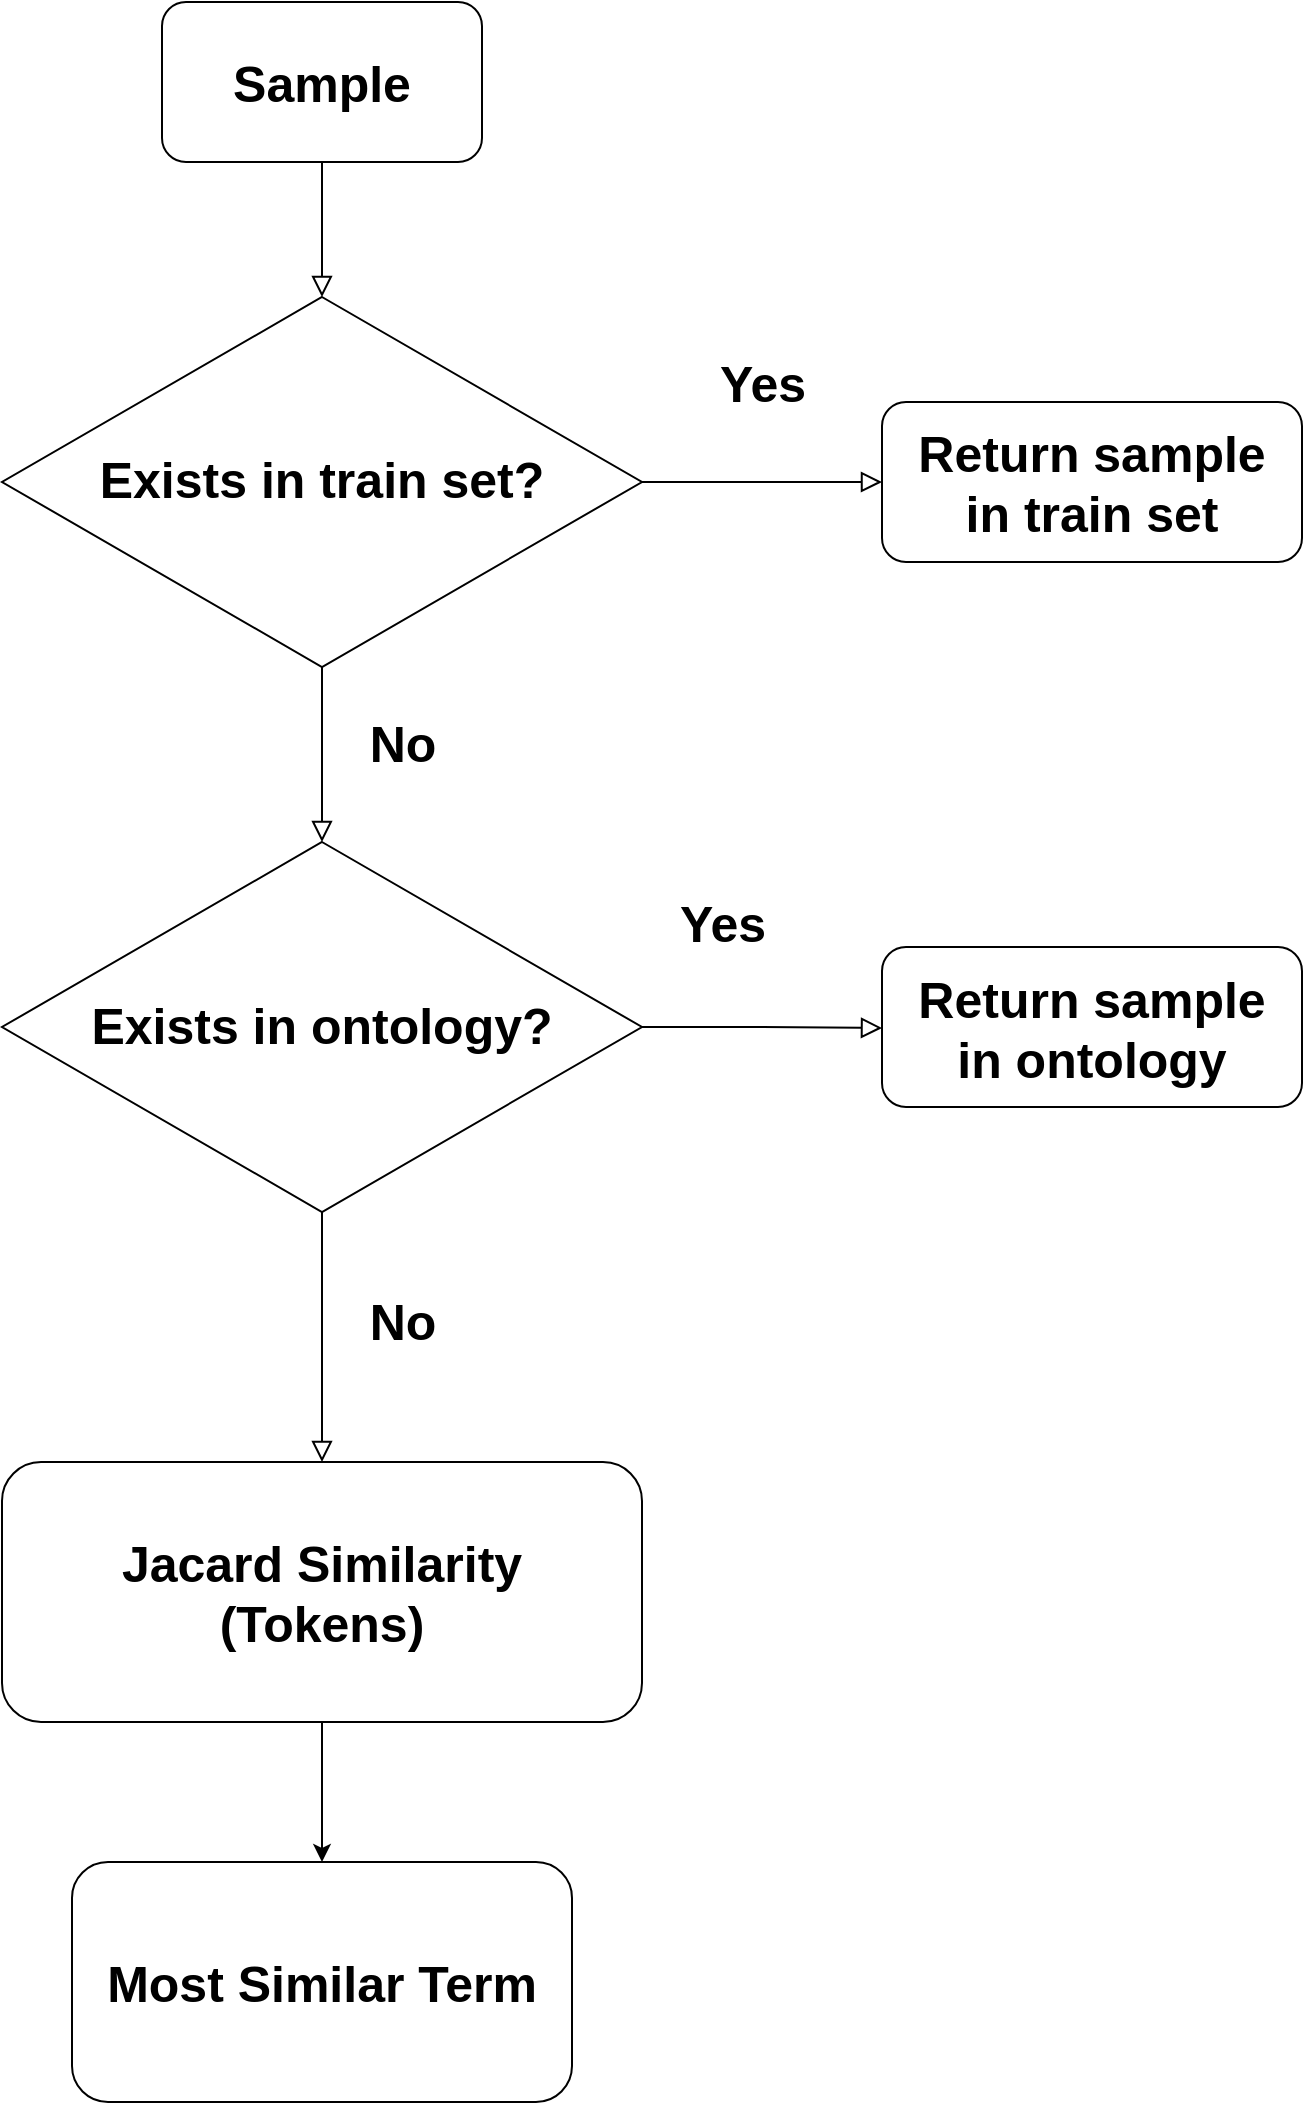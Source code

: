 <mxfile version="13.3.0" type="device"><diagram id="C5RBs43oDa-KdzZeNtuy" name="Page-1"><mxGraphModel dx="1038" dy="499" grid="1" gridSize="10" guides="1" tooltips="1" connect="1" arrows="1" fold="1" page="1" pageScale="1" pageWidth="827" pageHeight="1169" math="0" shadow="0"><root><mxCell id="WIyWlLk6GJQsqaUBKTNV-0"/><mxCell id="WIyWlLk6GJQsqaUBKTNV-1" parent="WIyWlLk6GJQsqaUBKTNV-0"/><mxCell id="WIyWlLk6GJQsqaUBKTNV-2" value="" style="rounded=0;html=1;jettySize=auto;orthogonalLoop=1;fontSize=11;endArrow=block;endFill=0;endSize=8;strokeWidth=1;shadow=0;labelBackgroundColor=none;edgeStyle=orthogonalEdgeStyle;entryX=0.5;entryY=0;entryDx=0;entryDy=0;" parent="WIyWlLk6GJQsqaUBKTNV-1" source="WIyWlLk6GJQsqaUBKTNV-3" target="WIyWlLk6GJQsqaUBKTNV-10" edge="1"><mxGeometry relative="1" as="geometry"><mxPoint x="220" y="170" as="targetPoint"/></mxGeometry></mxCell><mxCell id="WIyWlLk6GJQsqaUBKTNV-3" value="&lt;font style=&quot;font-size: 25px&quot;&gt;Sample&lt;/font&gt;" style="rounded=1;whiteSpace=wrap;html=1;fontSize=12;glass=0;strokeWidth=1;shadow=0;fontStyle=1" parent="WIyWlLk6GJQsqaUBKTNV-1" vertex="1"><mxGeometry x="180" y="40" width="160" height="80" as="geometry"/></mxCell><mxCell id="WIyWlLk6GJQsqaUBKTNV-8" value="No" style="rounded=0;html=1;jettySize=auto;orthogonalLoop=1;fontSize=25;endArrow=block;endFill=0;endSize=8;strokeWidth=1;shadow=0;labelBackgroundColor=none;edgeStyle=orthogonalEdgeStyle;fontStyle=1" parent="WIyWlLk6GJQsqaUBKTNV-1" source="WIyWlLk6GJQsqaUBKTNV-10" edge="1"><mxGeometry x="-0.143" y="40" relative="1" as="geometry"><mxPoint as="offset"/><mxPoint x="260" y="460" as="targetPoint"/></mxGeometry></mxCell><mxCell id="WIyWlLk6GJQsqaUBKTNV-9" value="Yes" style="edgeStyle=orthogonalEdgeStyle;rounded=0;html=1;jettySize=auto;orthogonalLoop=1;fontSize=25;endArrow=block;endFill=0;endSize=8;strokeWidth=1;shadow=0;labelBackgroundColor=none;fontStyle=1" parent="WIyWlLk6GJQsqaUBKTNV-1" source="WIyWlLk6GJQsqaUBKTNV-10" target="WIyWlLk6GJQsqaUBKTNV-12" edge="1"><mxGeometry y="50" relative="1" as="geometry"><mxPoint as="offset"/></mxGeometry></mxCell><mxCell id="WIyWlLk6GJQsqaUBKTNV-10" value="&lt;font style=&quot;font-size: 25px&quot;&gt;&lt;b&gt;Exists in train set?&lt;/b&gt;&lt;/font&gt;" style="rhombus;whiteSpace=wrap;html=1;shadow=0;fontFamily=Helvetica;fontSize=12;align=center;strokeWidth=1;spacing=6;spacingTop=-4;" parent="WIyWlLk6GJQsqaUBKTNV-1" vertex="1"><mxGeometry x="100" y="187.5" width="320" height="185" as="geometry"/></mxCell><mxCell id="WIyWlLk6GJQsqaUBKTNV-11" value="Most Similar Term" style="rounded=1;whiteSpace=wrap;html=1;fontSize=25;glass=0;strokeWidth=1;shadow=0;fontStyle=1" parent="WIyWlLk6GJQsqaUBKTNV-1" vertex="1"><mxGeometry x="135" y="970" width="250" height="120" as="geometry"/></mxCell><mxCell id="WIyWlLk6GJQsqaUBKTNV-12" value="Return sample &lt;br&gt;in train set" style="rounded=1;whiteSpace=wrap;html=1;fontSize=25;glass=0;strokeWidth=1;shadow=0;fontStyle=1" parent="WIyWlLk6GJQsqaUBKTNV-1" vertex="1"><mxGeometry x="540" y="240" width="210" height="80" as="geometry"/></mxCell><mxCell id="YZXrzL5z8bYQpQY1qDal-1" value="&lt;font style=&quot;font-size: 25px&quot;&gt;&lt;b&gt;Exists in ontology?&lt;/b&gt;&lt;/font&gt;" style="rhombus;whiteSpace=wrap;html=1;shadow=0;fontFamily=Helvetica;fontSize=12;align=center;strokeWidth=1;spacing=6;spacingTop=-4;" parent="WIyWlLk6GJQsqaUBKTNV-1" vertex="1"><mxGeometry x="100" y="460" width="320" height="185" as="geometry"/></mxCell><mxCell id="YZXrzL5z8bYQpQY1qDal-5" value="Yes" style="edgeStyle=orthogonalEdgeStyle;rounded=0;html=1;jettySize=auto;orthogonalLoop=1;fontSize=25;endArrow=block;endFill=0;endSize=8;strokeWidth=1;shadow=0;labelBackgroundColor=none;exitX=1;exitY=0.5;exitDx=0;exitDy=0;fontStyle=1" parent="WIyWlLk6GJQsqaUBKTNV-1" source="YZXrzL5z8bYQpQY1qDal-1" edge="1"><mxGeometry x="-0.334" y="53" relative="1" as="geometry"><mxPoint as="offset"/><mxPoint x="580" y="492.5" as="sourcePoint"/><mxPoint x="540" y="553" as="targetPoint"/><Array as="points"><mxPoint x="480" y="553"/><mxPoint x="480" y="553"/></Array></mxGeometry></mxCell><mxCell id="YZXrzL5z8bYQpQY1qDal-6" value="Return sample &lt;br&gt;in ontology" style="rounded=1;whiteSpace=wrap;html=1;fontSize=25;glass=0;strokeWidth=1;shadow=0;fontStyle=1" parent="WIyWlLk6GJQsqaUBKTNV-1" vertex="1"><mxGeometry x="540" y="512.5" width="210" height="80" as="geometry"/></mxCell><mxCell id="YZXrzL5z8bYQpQY1qDal-7" value="No" style="rounded=0;html=1;jettySize=auto;orthogonalLoop=1;fontSize=25;endArrow=block;endFill=0;endSize=8;strokeWidth=1;shadow=0;labelBackgroundColor=none;edgeStyle=orthogonalEdgeStyle;fontStyle=1;exitX=0.5;exitY=1;exitDx=0;exitDy=0;entryX=0.5;entryY=0;entryDx=0;entryDy=0;" parent="WIyWlLk6GJQsqaUBKTNV-1" source="YZXrzL5z8bYQpQY1qDal-1" target="YZXrzL5z8bYQpQY1qDal-8" edge="1"><mxGeometry x="-0.143" y="40" relative="1" as="geometry"><mxPoint as="offset"/><mxPoint x="150" y="690" as="sourcePoint"/><mxPoint x="260" y="820" as="targetPoint"/><Array as="points"/></mxGeometry></mxCell><mxCell id="YZXrzL5z8bYQpQY1qDal-8" value="Jacard Similarity&lt;br&gt;(Tokens)" style="rounded=1;whiteSpace=wrap;html=1;fontSize=25;fontStyle=1" parent="WIyWlLk6GJQsqaUBKTNV-1" vertex="1"><mxGeometry x="100" y="770" width="320" height="130" as="geometry"/></mxCell><mxCell id="YZXrzL5z8bYQpQY1qDal-10" value="" style="endArrow=classic;html=1;fontSize=25;entryX=0.5;entryY=0;entryDx=0;entryDy=0;exitX=0.5;exitY=1;exitDx=0;exitDy=0;" parent="WIyWlLk6GJQsqaUBKTNV-1" source="YZXrzL5z8bYQpQY1qDal-8" target="WIyWlLk6GJQsqaUBKTNV-11" edge="1"><mxGeometry width="50" height="50" relative="1" as="geometry"><mxPoint x="20" y="1070" as="sourcePoint"/><mxPoint x="70" y="1020" as="targetPoint"/></mxGeometry></mxCell></root></mxGraphModel></diagram></mxfile>